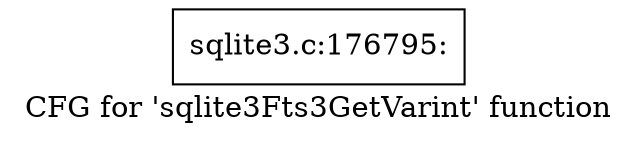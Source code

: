 digraph "CFG for 'sqlite3Fts3GetVarint' function" {
	label="CFG for 'sqlite3Fts3GetVarint' function";

	Node0x55c0fac3c950 [shape=record,label="{sqlite3.c:176795:}"];
}
